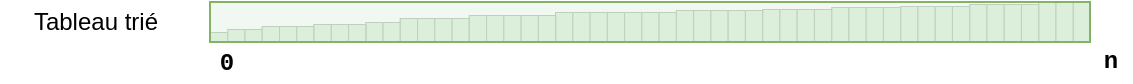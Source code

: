 <mxfile scale="4" border="0">
    <diagram id="zcjRhHv8CTLXdRoGBuVu" name="Page-1">
        <mxGraphModel dx="1405" dy="1691" grid="1" gridSize="10" guides="1" tooltips="1" connect="1" arrows="1" fold="1" page="1" pageScale="1" pageWidth="583" pageHeight="827" math="1" shadow="0">
            <root>
                <mxCell id="0"/>
                <mxCell id="1" parent="0"/>
                <mxCell id="95" value="" style="group" parent="1" vertex="1" connectable="0">
                    <mxGeometry x="80" y="-10" width="440" height="20" as="geometry"/>
                </mxCell>
                <mxCell id="96" value="" style="rounded=0;whiteSpace=wrap;html=1;fillColor=#DEF2DD;strokeColor=#B4C4B3;strokeWidth=0.5;" parent="95" vertex="1">
                    <mxGeometry y="15" width="8.627" height="5" as="geometry"/>
                </mxCell>
                <mxCell id="97" value="" style="rounded=0;whiteSpace=wrap;html=1;fillColor=#DEF2DD;strokeColor=#B4C4B3;strokeWidth=0.5;" parent="95" vertex="1">
                    <mxGeometry x="77.647" y="10" width="8.627" height="10" as="geometry"/>
                </mxCell>
                <mxCell id="98" value="" style="rounded=0;whiteSpace=wrap;html=1;fillColor=#DEF2DD;strokeColor=#B4C4B3;strokeWidth=0.5;" parent="95" vertex="1">
                    <mxGeometry x="86.275" y="10" width="8.627" height="10" as="geometry"/>
                </mxCell>
                <mxCell id="99" value="" style="rounded=0;whiteSpace=wrap;html=1;fillColor=#DEF2DD;strokeColor=#B4C4B3;strokeWidth=0.5;" parent="95" vertex="1">
                    <mxGeometry x="172.549" y="5" width="8.627" height="15" as="geometry"/>
                </mxCell>
                <mxCell id="100" value="" style="rounded=0;whiteSpace=wrap;html=1;fillColor=#DEF2DD;strokeColor=#B4C4B3;strokeWidth=0.5;" parent="95" vertex="1">
                    <mxGeometry x="181.176" y="5" width="8.627" height="15" as="geometry"/>
                </mxCell>
                <mxCell id="101" value="" style="rounded=0;whiteSpace=wrap;html=1;fillColor=#DEF2DD;strokeColor=#B4C4B3;strokeWidth=0.5;" parent="95" vertex="1">
                    <mxGeometry x="189.804" y="5" width="8.627" height="15" as="geometry"/>
                </mxCell>
                <mxCell id="102" value="" style="rounded=0;whiteSpace=wrap;html=1;fillColor=#DEF2DD;strokeColor=#B4C4B3;strokeWidth=0.5;" parent="95" vertex="1">
                    <mxGeometry x="198.431" y="5" width="8.627" height="15" as="geometry"/>
                </mxCell>
                <mxCell id="103" value="" style="rounded=0;whiteSpace=wrap;html=1;fillColor=#DEF2DD;strokeColor=#B4C4B3;strokeWidth=0.5;" parent="95" vertex="1">
                    <mxGeometry x="207.059" y="5" width="8.627" height="15" as="geometry"/>
                </mxCell>
                <mxCell id="104" value="" style="rounded=0;whiteSpace=wrap;html=1;fillColor=#DEF2DD;strokeColor=#B4C4B3;strokeWidth=0.5;" parent="95" vertex="1">
                    <mxGeometry x="215.686" y="5" width="8.627" height="15" as="geometry"/>
                </mxCell>
                <mxCell id="105" value="" style="rounded=0;whiteSpace=wrap;html=1;fillColor=#DEF2DD;strokeColor=#B4C4B3;strokeWidth=0.5;" parent="95" vertex="1">
                    <mxGeometry x="224.314" y="5" width="8.627" height="15" as="geometry"/>
                </mxCell>
                <mxCell id="106" value="" style="group;fillColor=#DEF2DD;strokeColor=#B4C4B3;container=0;strokeWidth=0.5;" parent="95" vertex="1" connectable="0">
                    <mxGeometry x="94.902" y="8" width="77.647" height="12" as="geometry"/>
                </mxCell>
                <mxCell id="107" value="" style="rounded=0;whiteSpace=wrap;html=1;fillColor=#DEF2DD;strokeColor=#B4C4B3;strokeWidth=0.5;" parent="95" vertex="1">
                    <mxGeometry x="8.627" y="13.5" width="8.627" height="6.5" as="geometry"/>
                </mxCell>
                <mxCell id="108" value="" style="rounded=0;whiteSpace=wrap;html=1;fillColor=#DEF2DD;strokeColor=#B4C4B3;strokeWidth=0.5;" parent="95" vertex="1">
                    <mxGeometry x="17.255" y="13.5" width="8.627" height="6.5" as="geometry"/>
                </mxCell>
                <mxCell id="109" value="" style="group;fillColor=#DEF2DD;strokeColor=#B4C4B3;container=0;strokeWidth=0.5;" parent="95" vertex="1" connectable="0">
                    <mxGeometry x="25.882" y="12" width="51.765" height="8" as="geometry"/>
                </mxCell>
                <mxCell id="110" value="" style="rounded=0;whiteSpace=wrap;html=1;fillColor=#DEF2DD;strokeColor=#B4C4B3;strokeWidth=0.5;" parent="95" vertex="1">
                    <mxGeometry x="414.118" width="8.627" height="20" as="geometry"/>
                </mxCell>
                <mxCell id="111" value="" style="rounded=0;whiteSpace=wrap;html=1;fillColor=#DEF2DD;strokeColor=#B4C4B3;strokeWidth=0.5;" parent="95" vertex="1">
                    <mxGeometry x="422.745" width="8.627" height="20" as="geometry"/>
                </mxCell>
                <mxCell id="112" value="" style="rounded=0;whiteSpace=wrap;html=1;fillColor=#DEF2DD;strokeColor=#B4C4B3;strokeWidth=0.5;" parent="95" vertex="1">
                    <mxGeometry x="431.373" width="8.627" height="20" as="geometry"/>
                </mxCell>
                <mxCell id="113" value="" style="rounded=0;whiteSpace=wrap;html=1;fillColor=#DEF2DD;strokeColor=#B4C4B3;strokeWidth=0.5;" parent="95" vertex="1">
                    <mxGeometry x="379.608" y="1" width="8.627" height="19" as="geometry"/>
                </mxCell>
                <mxCell id="114" value="" style="rounded=0;whiteSpace=wrap;html=1;fillColor=#DEF2DD;strokeColor=#B4C4B3;strokeWidth=0.5;" parent="95" vertex="1">
                    <mxGeometry x="388.235" y="1" width="8.627" height="19" as="geometry"/>
                </mxCell>
                <mxCell id="115" value="" style="rounded=0;whiteSpace=wrap;html=1;fillColor=#DEF2DD;strokeColor=#B4C4B3;strokeWidth=0.5;" parent="95" vertex="1">
                    <mxGeometry x="396.863" y="1" width="8.627" height="19" as="geometry"/>
                </mxCell>
                <mxCell id="116" value="" style="rounded=0;whiteSpace=wrap;html=1;fillColor=#DEF2DD;strokeColor=#B4C4B3;strokeWidth=0.5;" parent="95" vertex="1">
                    <mxGeometry x="405.49" y="1" width="8.627" height="19" as="geometry"/>
                </mxCell>
                <mxCell id="117" value="" style="rounded=0;whiteSpace=wrap;html=1;fillColor=#DEF2DD;strokeColor=#B4C4B3;strokeWidth=0.5;" parent="95" vertex="1">
                    <mxGeometry x="345.098" y="2" width="8.627" height="18" as="geometry"/>
                </mxCell>
                <mxCell id="118" value="" style="rounded=0;whiteSpace=wrap;html=1;fillColor=#DEF2DD;strokeColor=#B4C4B3;strokeWidth=0.5;" parent="95" vertex="1">
                    <mxGeometry x="353.725" y="2" width="8.627" height="18" as="geometry"/>
                </mxCell>
                <mxCell id="119" value="" style="rounded=0;whiteSpace=wrap;html=1;fillColor=#DEF2DD;strokeColor=#B4C4B3;strokeWidth=0.5;" parent="95" vertex="1">
                    <mxGeometry x="362.353" y="2" width="8.627" height="18" as="geometry"/>
                </mxCell>
                <mxCell id="120" value="" style="rounded=0;whiteSpace=wrap;html=1;fillColor=#DEF2DD;strokeColor=#B4C4B3;strokeWidth=0.5;" parent="95" vertex="1">
                    <mxGeometry x="370.98" y="2" width="8.627" height="18" as="geometry"/>
                </mxCell>
                <mxCell id="121" value="" style="rounded=0;whiteSpace=wrap;html=1;fillColor=#DEF2DD;strokeColor=#B4C4B3;strokeWidth=0.5;" parent="95" vertex="1">
                    <mxGeometry x="310.588" y="2.5" width="8.627" height="17.5" as="geometry"/>
                </mxCell>
                <mxCell id="122" value="" style="rounded=0;whiteSpace=wrap;html=1;fillColor=#DEF2DD;strokeColor=#B4C4B3;strokeWidth=0.5;" parent="95" vertex="1">
                    <mxGeometry x="319.216" y="2.5" width="8.627" height="17.5" as="geometry"/>
                </mxCell>
                <mxCell id="123" value="" style="rounded=0;whiteSpace=wrap;html=1;fillColor=#DEF2DD;strokeColor=#B4C4B3;strokeWidth=0.5;" parent="95" vertex="1">
                    <mxGeometry x="327.843" y="2.5" width="8.627" height="17.5" as="geometry"/>
                </mxCell>
                <mxCell id="124" value="" style="rounded=0;whiteSpace=wrap;html=1;fillColor=#DEF2DD;strokeColor=#B4C4B3;strokeWidth=0.5;" parent="95" vertex="1">
                    <mxGeometry x="336.471" y="2.5" width="8.627" height="17.5" as="geometry"/>
                </mxCell>
                <mxCell id="125" value="" style="rounded=0;whiteSpace=wrap;html=1;fillColor=#DEF2DD;strokeColor=#B4C4B3;strokeWidth=0.5;" parent="95" vertex="1">
                    <mxGeometry x="276.078" y="3.5" width="8.627" height="16.5" as="geometry"/>
                </mxCell>
                <mxCell id="126" value="" style="rounded=0;whiteSpace=wrap;html=1;fillColor=#DEF2DD;strokeColor=#B4C4B3;strokeWidth=0.5;" parent="95" vertex="1">
                    <mxGeometry x="284.706" y="3.5" width="8.627" height="16.5" as="geometry"/>
                </mxCell>
                <mxCell id="127" value="" style="rounded=0;whiteSpace=wrap;html=1;fillColor=#DEF2DD;strokeColor=#B4C4B3;strokeWidth=0.5;" parent="95" vertex="1">
                    <mxGeometry x="293.333" y="3.5" width="8.627" height="16.5" as="geometry"/>
                </mxCell>
                <mxCell id="128" value="" style="rounded=0;whiteSpace=wrap;html=1;fillColor=#DEF2DD;strokeColor=#B4C4B3;strokeWidth=0.5;" parent="95" vertex="1">
                    <mxGeometry x="301.961" y="3.5" width="8.627" height="16.5" as="geometry"/>
                </mxCell>
                <mxCell id="129" value="" style="rounded=0;whiteSpace=wrap;html=1;fillColor=#DEF2DD;strokeColor=#B4C4B3;strokeWidth=0.5;" parent="95" vertex="1">
                    <mxGeometry x="232.941" y="4" width="8.627" height="16" as="geometry"/>
                </mxCell>
                <mxCell id="130" value="" style="rounded=0;whiteSpace=wrap;html=1;fillColor=#DEF2DD;strokeColor=#B4C4B3;strokeWidth=0.5;" parent="95" vertex="1">
                    <mxGeometry x="241.569" y="4" width="8.627" height="16" as="geometry"/>
                </mxCell>
                <mxCell id="131" value="" style="rounded=0;whiteSpace=wrap;html=1;fillColor=#DEF2DD;strokeColor=#B4C4B3;strokeWidth=0.5;" parent="95" vertex="1">
                    <mxGeometry x="250.196" y="4" width="8.627" height="16" as="geometry"/>
                </mxCell>
                <mxCell id="132" value="" style="rounded=0;whiteSpace=wrap;html=1;fillColor=#DEF2DD;strokeColor=#B4C4B3;strokeWidth=0.5;" parent="95" vertex="1">
                    <mxGeometry x="258.824" y="4" width="8.627" height="16" as="geometry"/>
                </mxCell>
                <mxCell id="133" value="" style="rounded=0;whiteSpace=wrap;html=1;fillColor=#DEF2DD;strokeColor=#B4C4B3;strokeWidth=0.5;" parent="95" vertex="1">
                    <mxGeometry x="267.451" y="4" width="8.627" height="16" as="geometry"/>
                </mxCell>
                <mxCell id="134" value="" style="rounded=0;whiteSpace=wrap;html=1;fillColor=#DEF2DD;strokeColor=#B4C4B3;strokeWidth=0.5;" parent="95" vertex="1">
                    <mxGeometry x="94.902" y="8" width="8.627" height="12" as="geometry"/>
                </mxCell>
                <mxCell id="135" value="" style="rounded=0;whiteSpace=wrap;html=1;fillColor=#DEF2DD;strokeColor=#B4C4B3;strokeWidth=0.5;" parent="95" vertex="1">
                    <mxGeometry x="103.529" y="8" width="8.627" height="12" as="geometry"/>
                </mxCell>
                <mxCell id="136" value="" style="rounded=0;whiteSpace=wrap;html=1;fillColor=#DEF2DD;strokeColor=#B4C4B3;strokeWidth=0.5;" parent="95" vertex="1">
                    <mxGeometry x="112.157" y="8" width="8.627" height="12" as="geometry"/>
                </mxCell>
                <mxCell id="137" value="" style="rounded=0;whiteSpace=wrap;html=1;fillColor=#DEF2DD;strokeColor=#B4C4B3;strokeWidth=0.5;" parent="95" vertex="1">
                    <mxGeometry x="120.784" y="8" width="8.627" height="12" as="geometry"/>
                </mxCell>
                <mxCell id="138" value="" style="group;fillColor=#DEF2DD;strokeColor=#B4C4B3;container=0;strokeWidth=0.5;" parent="95" vertex="1" connectable="0">
                    <mxGeometry x="129.412" y="6.5" width="43.137" height="13.5" as="geometry"/>
                </mxCell>
                <mxCell id="139" value="" style="rounded=0;whiteSpace=wrap;html=1;fillColor=#DEF2DD;strokeColor=#B4C4B3;strokeWidth=0.5;" parent="95" vertex="1">
                    <mxGeometry x="129.412" y="6.5" width="8.627" height="13.5" as="geometry"/>
                </mxCell>
                <mxCell id="140" value="" style="rounded=0;whiteSpace=wrap;html=1;fillColor=#DEF2DD;strokeColor=#B4C4B3;strokeWidth=0.5;" parent="95" vertex="1">
                    <mxGeometry x="138.039" y="6.5" width="8.627" height="13.5" as="geometry"/>
                </mxCell>
                <mxCell id="141" value="" style="rounded=0;whiteSpace=wrap;html=1;fillColor=#DEF2DD;strokeColor=#B4C4B3;strokeWidth=0.5;" parent="95" vertex="1">
                    <mxGeometry x="146.667" y="6.5" width="8.627" height="13.5" as="geometry"/>
                </mxCell>
                <mxCell id="142" value="" style="rounded=0;whiteSpace=wrap;html=1;fillColor=#DEF2DD;strokeColor=#B4C4B3;strokeWidth=0.5;" parent="95" vertex="1">
                    <mxGeometry x="155.294" y="6.5" width="8.627" height="13.5" as="geometry"/>
                </mxCell>
                <mxCell id="143" value="" style="rounded=0;whiteSpace=wrap;html=1;fillColor=#DEF2DD;strokeColor=#B4C4B3;strokeWidth=0.5;" parent="95" vertex="1">
                    <mxGeometry x="163.922" y="6.5" width="8.627" height="13.5" as="geometry"/>
                </mxCell>
                <mxCell id="144" value="" style="rounded=0;whiteSpace=wrap;html=1;fillColor=#DEF2DD;strokeColor=#B4C4B3;strokeWidth=0.5;" parent="95" vertex="1">
                    <mxGeometry x="25.882" y="12" width="8.627" height="8" as="geometry"/>
                </mxCell>
                <mxCell id="145" value="" style="rounded=0;whiteSpace=wrap;html=1;fillColor=#DEF2DD;strokeColor=#B4C4B3;strokeWidth=0.5;" parent="95" vertex="1">
                    <mxGeometry x="34.51" y="12" width="8.627" height="8" as="geometry"/>
                </mxCell>
                <mxCell id="146" value="" style="rounded=0;whiteSpace=wrap;html=1;fillColor=#DEF2DD;strokeColor=#B4C4B3;strokeWidth=0.5;" parent="95" vertex="1">
                    <mxGeometry x="43.137" y="12" width="8.627" height="8" as="geometry"/>
                </mxCell>
                <mxCell id="147" value="" style="group;fillColor=#DEF2DD;strokeColor=#B4C4B3;container=0;strokeWidth=0.5;" parent="95" vertex="1" connectable="0">
                    <mxGeometry x="51.765" y="11" width="25.882" height="9" as="geometry"/>
                </mxCell>
                <mxCell id="148" value="" style="rounded=0;whiteSpace=wrap;html=1;fillColor=#DEF2DD;strokeColor=#B4C4B3;strokeWidth=0.5;" parent="95" vertex="1">
                    <mxGeometry x="51.765" y="11" width="8.627" height="9" as="geometry"/>
                </mxCell>
                <mxCell id="149" value="" style="rounded=0;whiteSpace=wrap;html=1;fillColor=#DEF2DD;strokeColor=#B4C4B3;strokeWidth=0.5;" parent="95" vertex="1">
                    <mxGeometry x="60.392" y="11" width="8.627" height="9" as="geometry"/>
                </mxCell>
                <mxCell id="150" value="" style="rounded=0;whiteSpace=wrap;html=1;fillColor=#DEF2DD;strokeColor=#B4C4B3;strokeWidth=0.5;" parent="95" vertex="1">
                    <mxGeometry x="69.02" y="11" width="8.627" height="9" as="geometry"/>
                </mxCell>
                <mxCell id="151" value="" style="whiteSpace=wrap;html=1;fillColor=#D5E8D455;strokeColor=#82b366;sketch=0;" parent="95" vertex="1">
                    <mxGeometry width="440" height="20" as="geometry"/>
                </mxCell>
                <mxCell id="152" value="Tableau trié" style="text;html=1;align=right;verticalAlign=middle;resizable=0;points=[];autosize=1;strokeColor=none;fillColor=none;fontColor=#000000;" parent="1" vertex="1">
                    <mxGeometry x="-24.76" y="-10" width="80" height="20" as="geometry"/>
                </mxCell>
                <mxCell id="153" value="&lt;font face=&quot;Courier New&quot;&gt;0&lt;/font&gt;" style="text;html=1;align=center;verticalAlign=middle;resizable=0;points=[];autosize=1;strokeColor=none;fillColor=none;sketch=1;fontStyle=1" parent="1" vertex="1">
                    <mxGeometry x="78" y="10" width="20" height="20" as="geometry"/>
                </mxCell>
                <mxCell id="154" value="n" style="text;html=1;align=center;verticalAlign=middle;resizable=0;points=[];autosize=1;strokeColor=none;fillColor=none;fontFamily=Courier New;sketch=1;fontStyle=1" parent="1" vertex="1">
                    <mxGeometry x="520" y="10" width="20" height="20" as="geometry"/>
                </mxCell>
            </root>
        </mxGraphModel>
    </diagram>
</mxfile>